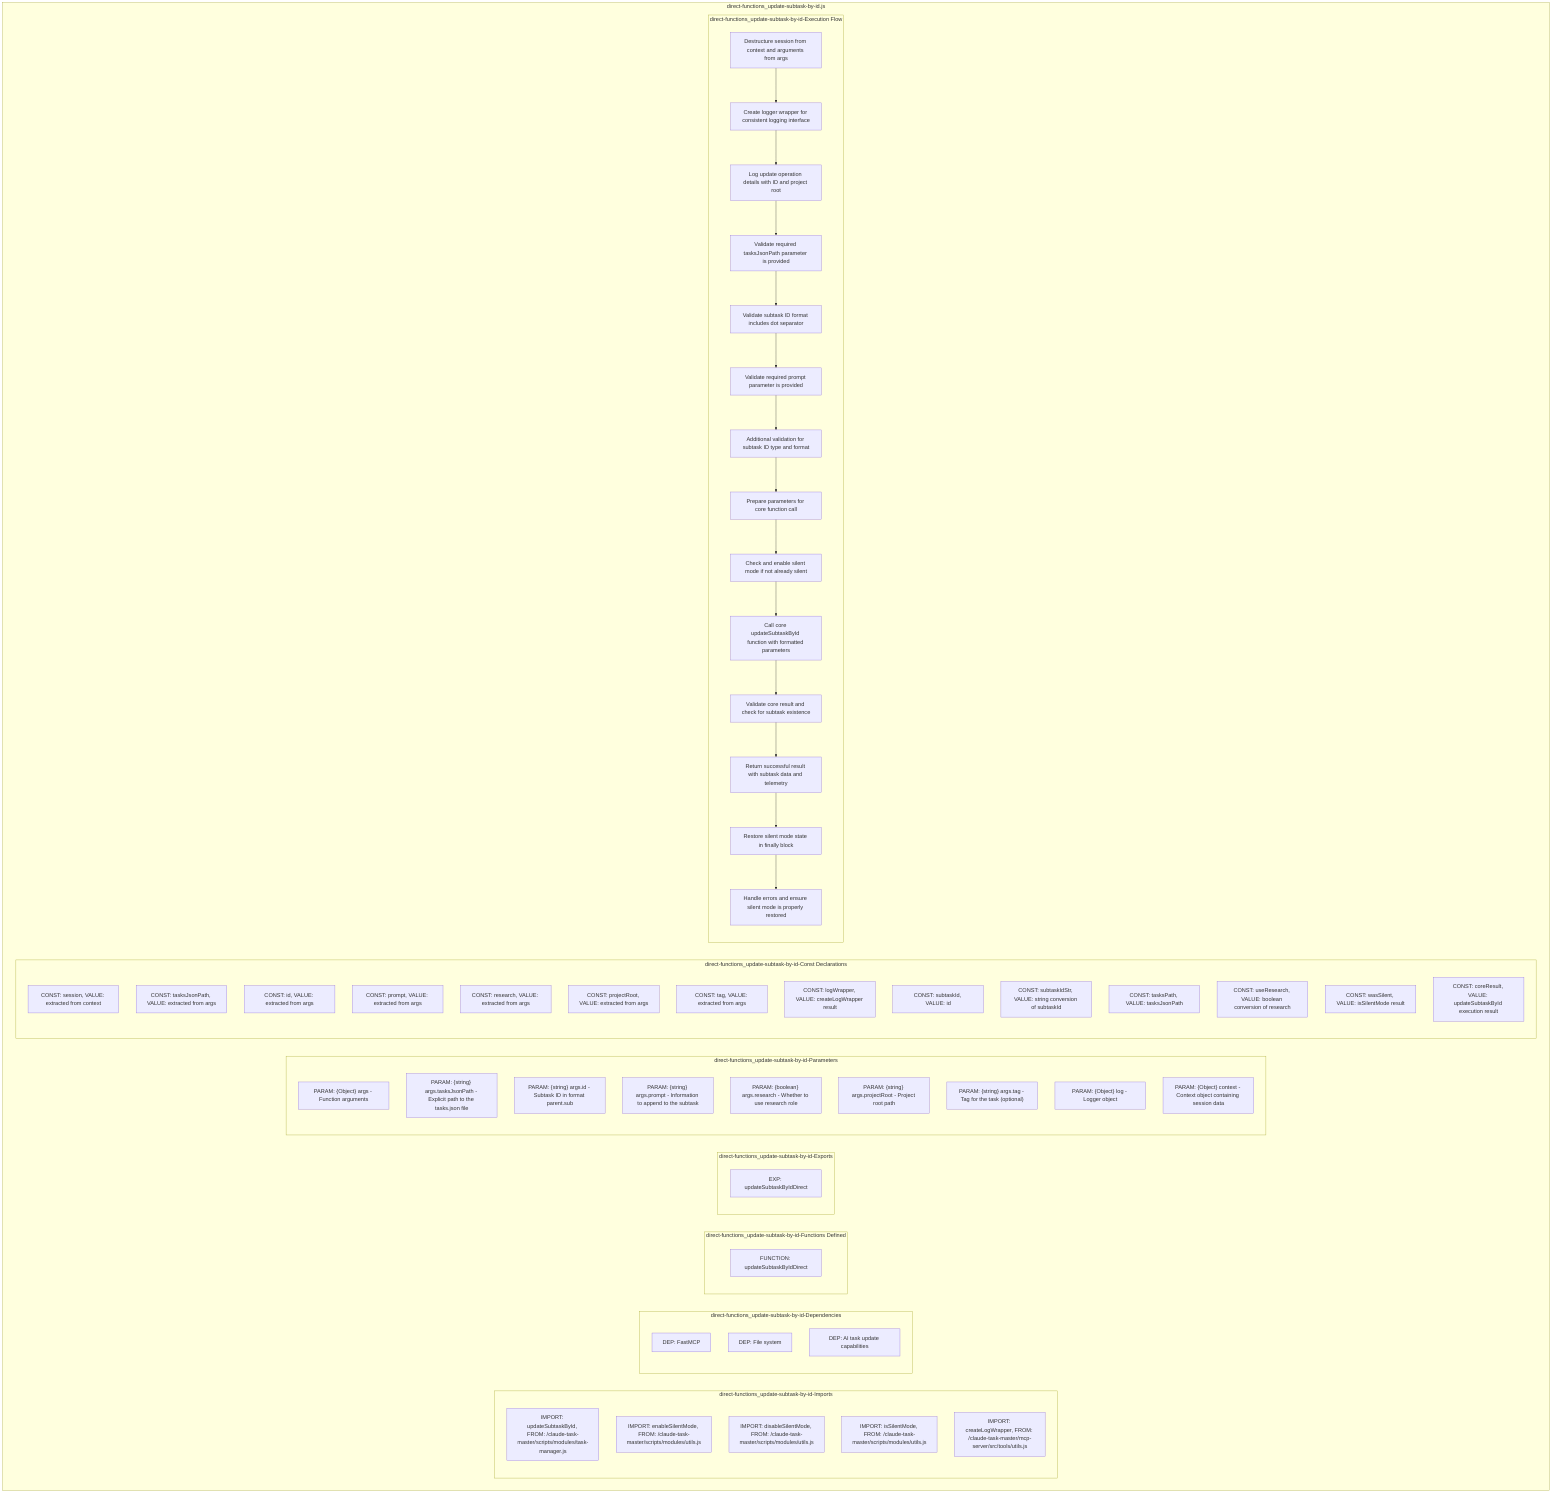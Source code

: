 flowchart TB
    subgraph updateSubtaskByIdImports["direct-functions_update-subtask-by-id-Imports"]
        I1["IMPORT: updateSubtaskById, FROM: /claude-task-master/scripts/modules/task-manager.js"]
        I2["IMPORT: enableSilentMode, FROM: /claude-task-master/scripts/modules/utils.js"]
        I3["IMPORT: disableSilentMode, FROM: /claude-task-master/scripts/modules/utils.js"]
        I4["IMPORT: isSilentMode, FROM: /claude-task-master/scripts/modules/utils.js"]
        I5["IMPORT: createLogWrapper, FROM: /claude-task-master/mcp-server/src/tools/utils.js"]
    end
    
    subgraph updateSubtaskByIdDependencies["direct-functions_update-subtask-by-id-Dependencies"]
        D1["DEP: FastMCP"]
        D2["DEP: File system"]
        D3["DEP: AI task update capabilities"]
    end
    
    subgraph updateSubtaskByIdFunctionsDefined["direct-functions_update-subtask-by-id-Functions Defined"]
        FU1["FUNCTION: updateSubtaskByIdDirect"]
    end
    
    subgraph updateSubtaskByIdExports["direct-functions_update-subtask-by-id-Exports"]
        E1["EXP: updateSubtaskByIdDirect"]
    end
    
    subgraph updateSubtaskByIdParameters["direct-functions_update-subtask-by-id-Parameters"]
        P1["PARAM: {Object} args - Function arguments"]
        P2["PARAM: {string} args.tasksJsonPath - Explicit path to the tasks.json file"]
        P3["PARAM: {string} args.id - Subtask ID in format parent.sub"]
        P4["PARAM: {string} args.prompt - Information to append to the subtask"]
        P5["PARAM: {boolean} args.research - Whether to use research role"]
        P6["PARAM: {string} args.projectRoot - Project root path"]
        P7["PARAM: {string} args.tag - Tag for the task (optional)"]
        P8["PARAM: {Object} log - Logger object"]
        P9["PARAM: {Object} context - Context object containing session data"]
    end
    
    subgraph updateSubtaskByIdConstants["direct-functions_update-subtask-by-id-Const Declarations"]
        C1["CONST: session, VALUE: extracted from context"]
        C2["CONST: tasksJsonPath, VALUE: extracted from args"]
        C3["CONST: id, VALUE: extracted from args"]
        C4["CONST: prompt, VALUE: extracted from args"]
        C5["CONST: research, VALUE: extracted from args"]
        C6["CONST: projectRoot, VALUE: extracted from args"]
        C7["CONST: tag, VALUE: extracted from args"]
        C8["CONST: logWrapper, VALUE: createLogWrapper result"]
        C9["CONST: subtaskId, VALUE: id"]
        C10["CONST: subtaskIdStr, VALUE: string conversion of subtaskId"]
        C11["CONST: tasksPath, VALUE: tasksJsonPath"]
        C12["CONST: useResearch, VALUE: boolean conversion of research"]
        C13["CONST: wasSilent, VALUE: isSilentMode result"]
        C14["CONST: coreResult, VALUE: updateSubtaskById execution result"]
    end
    
    subgraph updateSubtaskByIdExecutionFlow["direct-functions_update-subtask-by-id-Execution Flow"]
        FL1["Destructure session from context and arguments from args"]
        FL2["Create logger wrapper for consistent logging interface"]
        FL3["Log update operation details with ID and project root"]
        FL4["Validate required tasksJsonPath parameter is provided"]
        FL5["Validate subtask ID format includes dot separator"]
        FL6["Validate required prompt parameter is provided"]
        FL7["Additional validation for subtask ID type and format"]
        FL8["Prepare parameters for core function call"]
        FL9["Check and enable silent mode if not already silent"]
        FL10["Call core updateSubtaskById function with formatted parameters"]
        FL11["Validate core result and check for subtask existence"]
        FL12["Return successful result with subtask data and telemetry"]
        FL13["Restore silent mode state in finally block"]
        FL14["Handle errors and ensure silent mode is properly restored"]
    end
    
    subgraph updateSubtaskById["direct-functions_update-subtask-by-id.js"]
        updateSubtaskByIdImports
        updateSubtaskByIdDependencies
        updateSubtaskByIdFunctionsDefined
        updateSubtaskByIdExports
        updateSubtaskByIdParameters
        updateSubtaskByIdConstants
        updateSubtaskByIdExecutionFlow
    end
    
    FL1 --> FL2
    FL2 --> FL3
    FL3 --> FL4
    FL4 --> FL5
    FL5 --> FL6
    FL6 --> FL7
    FL7 --> FL8
    FL8 --> FL9
    FL9 --> FL10
    FL10 --> FL11
    FL11 --> FL12
    FL12 --> FL13
    FL13 --> FL14